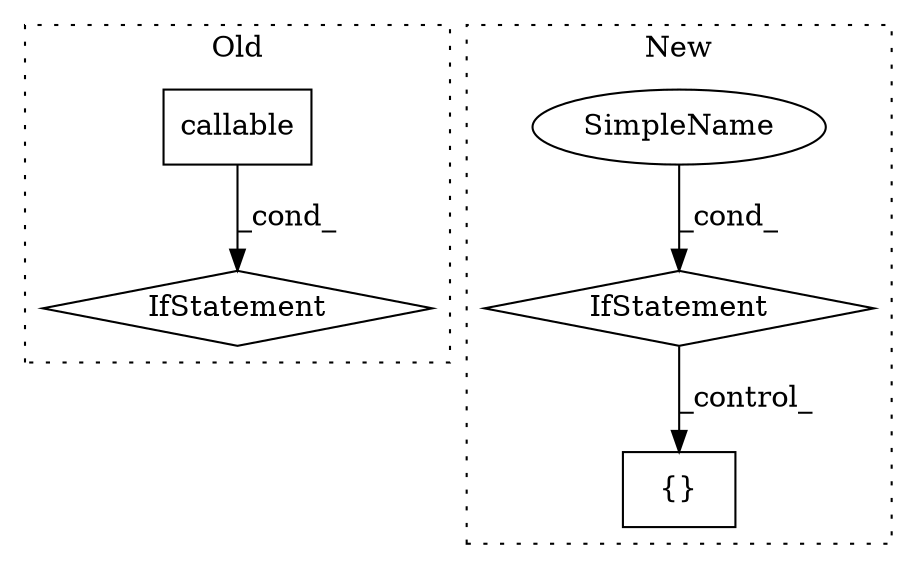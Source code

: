 digraph G {
subgraph cluster0 {
1 [label="callable" a="32" s="4860,4872" l="9,1" shape="box"];
3 [label="IfStatement" a="25" s="4855,4873" l="4,2" shape="diamond"];
label = "Old";
style="dotted";
}
subgraph cluster1 {
2 [label="{}" a="4" s="4455,4470" l="1,1" shape="box"];
4 [label="IfStatement" a="25" s="4297,4399" l="4,2" shape="diamond"];
5 [label="SimpleName" a="42" s="" l="" shape="ellipse"];
label = "New";
style="dotted";
}
1 -> 3 [label="_cond_"];
4 -> 2 [label="_control_"];
5 -> 4 [label="_cond_"];
}